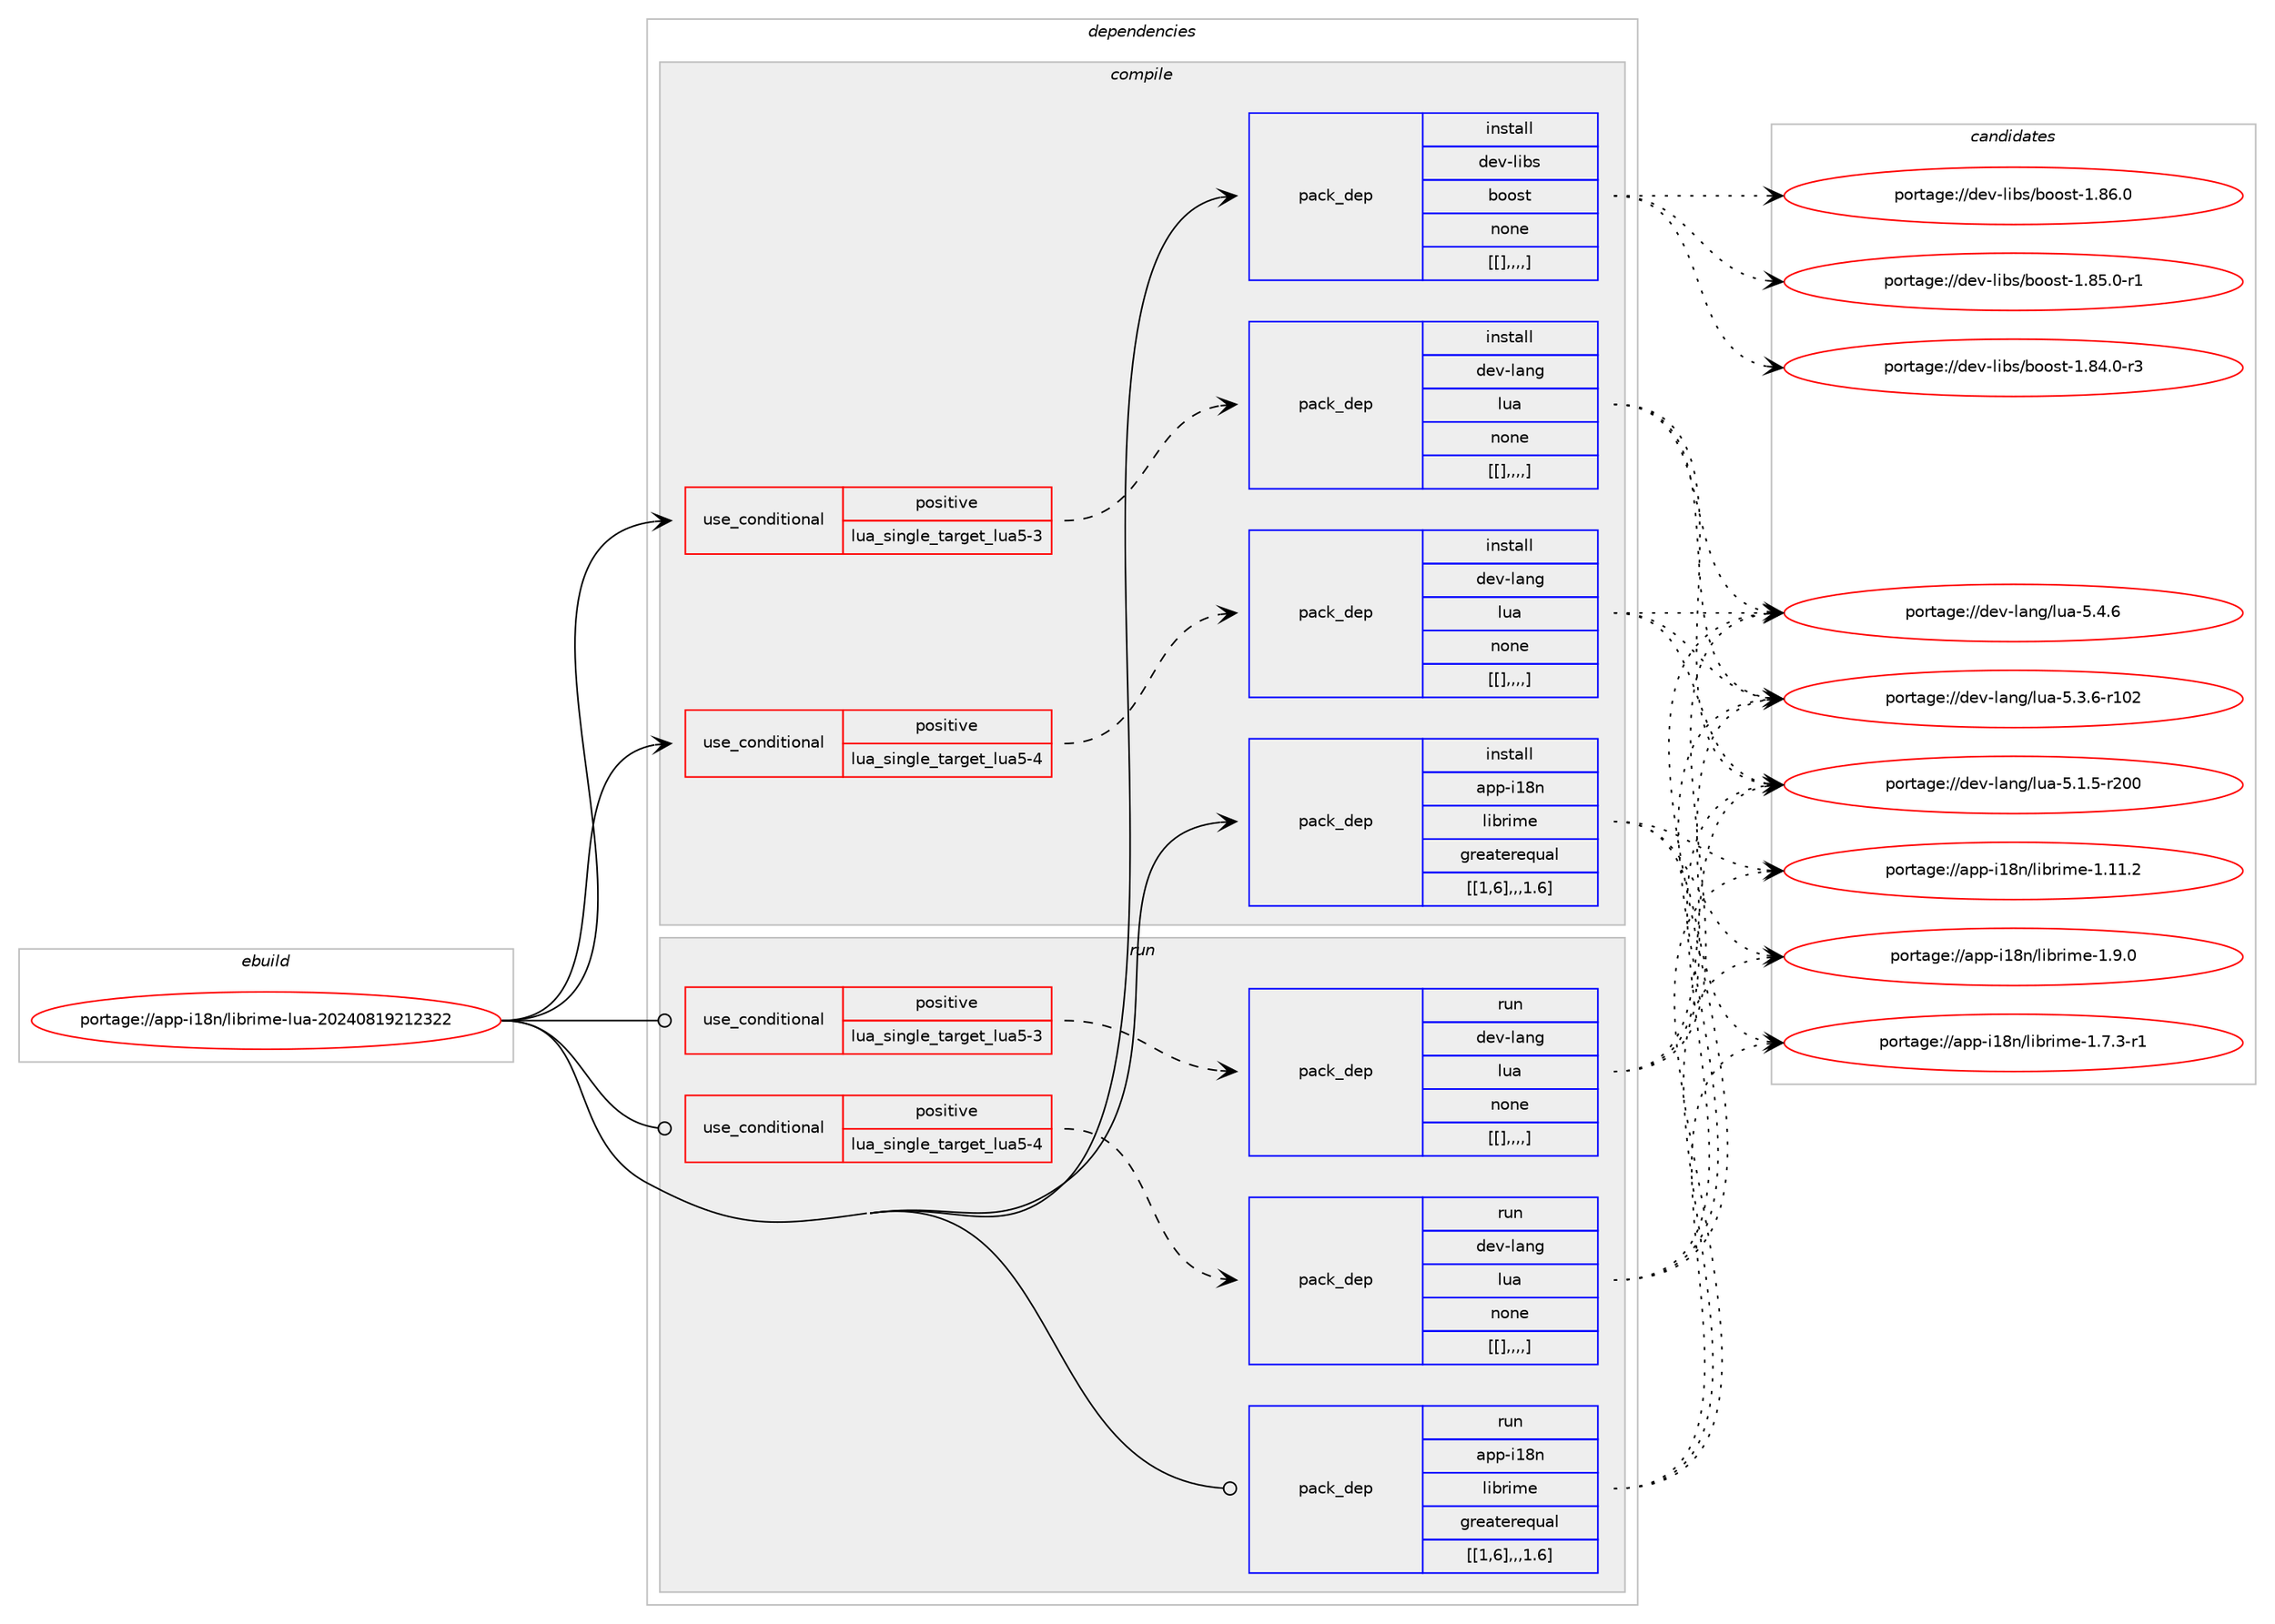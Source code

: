 digraph prolog {

# *************
# Graph options
# *************

newrank=true;
concentrate=true;
compound=true;
graph [rankdir=LR,fontname=Helvetica,fontsize=10,ranksep=1.5];#, ranksep=2.5, nodesep=0.2];
edge  [arrowhead=vee];
node  [fontname=Helvetica,fontsize=10];

# **********
# The ebuild
# **********

subgraph cluster_leftcol {
color=gray;
label=<<i>ebuild</i>>;
id [label="portage://app-i18n/librime-lua-20240819212322", color=red, width=4, href="../app-i18n/librime-lua-20240819212322.svg"];
}

# ****************
# The dependencies
# ****************

subgraph cluster_midcol {
color=gray;
label=<<i>dependencies</i>>;
subgraph cluster_compile {
fillcolor="#eeeeee";
style=filled;
label=<<i>compile</i>>;
subgraph cond11363 {
dependency38634 [label=<<TABLE BORDER="0" CELLBORDER="1" CELLSPACING="0" CELLPADDING="4"><TR><TD ROWSPAN="3" CELLPADDING="10">use_conditional</TD></TR><TR><TD>positive</TD></TR><TR><TD>lua_single_target_lua5-3</TD></TR></TABLE>>, shape=none, color=red];
subgraph pack26898 {
dependency38635 [label=<<TABLE BORDER="0" CELLBORDER="1" CELLSPACING="0" CELLPADDING="4" WIDTH="220"><TR><TD ROWSPAN="6" CELLPADDING="30">pack_dep</TD></TR><TR><TD WIDTH="110">install</TD></TR><TR><TD>dev-lang</TD></TR><TR><TD>lua</TD></TR><TR><TD>none</TD></TR><TR><TD>[[],,,,]</TD></TR></TABLE>>, shape=none, color=blue];
}
dependency38634:e -> dependency38635:w [weight=20,style="dashed",arrowhead="vee"];
}
id:e -> dependency38634:w [weight=20,style="solid",arrowhead="vee"];
subgraph cond11364 {
dependency38636 [label=<<TABLE BORDER="0" CELLBORDER="1" CELLSPACING="0" CELLPADDING="4"><TR><TD ROWSPAN="3" CELLPADDING="10">use_conditional</TD></TR><TR><TD>positive</TD></TR><TR><TD>lua_single_target_lua5-4</TD></TR></TABLE>>, shape=none, color=red];
subgraph pack26899 {
dependency38637 [label=<<TABLE BORDER="0" CELLBORDER="1" CELLSPACING="0" CELLPADDING="4" WIDTH="220"><TR><TD ROWSPAN="6" CELLPADDING="30">pack_dep</TD></TR><TR><TD WIDTH="110">install</TD></TR><TR><TD>dev-lang</TD></TR><TR><TD>lua</TD></TR><TR><TD>none</TD></TR><TR><TD>[[],,,,]</TD></TR></TABLE>>, shape=none, color=blue];
}
dependency38636:e -> dependency38637:w [weight=20,style="dashed",arrowhead="vee"];
}
id:e -> dependency38636:w [weight=20,style="solid",arrowhead="vee"];
subgraph pack26900 {
dependency38638 [label=<<TABLE BORDER="0" CELLBORDER="1" CELLSPACING="0" CELLPADDING="4" WIDTH="220"><TR><TD ROWSPAN="6" CELLPADDING="30">pack_dep</TD></TR><TR><TD WIDTH="110">install</TD></TR><TR><TD>app-i18n</TD></TR><TR><TD>librime</TD></TR><TR><TD>greaterequal</TD></TR><TR><TD>[[1,6],,,1.6]</TD></TR></TABLE>>, shape=none, color=blue];
}
id:e -> dependency38638:w [weight=20,style="solid",arrowhead="vee"];
subgraph pack26901 {
dependency38639 [label=<<TABLE BORDER="0" CELLBORDER="1" CELLSPACING="0" CELLPADDING="4" WIDTH="220"><TR><TD ROWSPAN="6" CELLPADDING="30">pack_dep</TD></TR><TR><TD WIDTH="110">install</TD></TR><TR><TD>dev-libs</TD></TR><TR><TD>boost</TD></TR><TR><TD>none</TD></TR><TR><TD>[[],,,,]</TD></TR></TABLE>>, shape=none, color=blue];
}
id:e -> dependency38639:w [weight=20,style="solid",arrowhead="vee"];
}
subgraph cluster_compileandrun {
fillcolor="#eeeeee";
style=filled;
label=<<i>compile and run</i>>;
}
subgraph cluster_run {
fillcolor="#eeeeee";
style=filled;
label=<<i>run</i>>;
subgraph cond11365 {
dependency38640 [label=<<TABLE BORDER="0" CELLBORDER="1" CELLSPACING="0" CELLPADDING="4"><TR><TD ROWSPAN="3" CELLPADDING="10">use_conditional</TD></TR><TR><TD>positive</TD></TR><TR><TD>lua_single_target_lua5-3</TD></TR></TABLE>>, shape=none, color=red];
subgraph pack26902 {
dependency38641 [label=<<TABLE BORDER="0" CELLBORDER="1" CELLSPACING="0" CELLPADDING="4" WIDTH="220"><TR><TD ROWSPAN="6" CELLPADDING="30">pack_dep</TD></TR><TR><TD WIDTH="110">run</TD></TR><TR><TD>dev-lang</TD></TR><TR><TD>lua</TD></TR><TR><TD>none</TD></TR><TR><TD>[[],,,,]</TD></TR></TABLE>>, shape=none, color=blue];
}
dependency38640:e -> dependency38641:w [weight=20,style="dashed",arrowhead="vee"];
}
id:e -> dependency38640:w [weight=20,style="solid",arrowhead="odot"];
subgraph cond11366 {
dependency38642 [label=<<TABLE BORDER="0" CELLBORDER="1" CELLSPACING="0" CELLPADDING="4"><TR><TD ROWSPAN="3" CELLPADDING="10">use_conditional</TD></TR><TR><TD>positive</TD></TR><TR><TD>lua_single_target_lua5-4</TD></TR></TABLE>>, shape=none, color=red];
subgraph pack26903 {
dependency38643 [label=<<TABLE BORDER="0" CELLBORDER="1" CELLSPACING="0" CELLPADDING="4" WIDTH="220"><TR><TD ROWSPAN="6" CELLPADDING="30">pack_dep</TD></TR><TR><TD WIDTH="110">run</TD></TR><TR><TD>dev-lang</TD></TR><TR><TD>lua</TD></TR><TR><TD>none</TD></TR><TR><TD>[[],,,,]</TD></TR></TABLE>>, shape=none, color=blue];
}
dependency38642:e -> dependency38643:w [weight=20,style="dashed",arrowhead="vee"];
}
id:e -> dependency38642:w [weight=20,style="solid",arrowhead="odot"];
subgraph pack26904 {
dependency38644 [label=<<TABLE BORDER="0" CELLBORDER="1" CELLSPACING="0" CELLPADDING="4" WIDTH="220"><TR><TD ROWSPAN="6" CELLPADDING="30">pack_dep</TD></TR><TR><TD WIDTH="110">run</TD></TR><TR><TD>app-i18n</TD></TR><TR><TD>librime</TD></TR><TR><TD>greaterequal</TD></TR><TR><TD>[[1,6],,,1.6]</TD></TR></TABLE>>, shape=none, color=blue];
}
id:e -> dependency38644:w [weight=20,style="solid",arrowhead="odot"];
}
}

# **************
# The candidates
# **************

subgraph cluster_choices {
rank=same;
color=gray;
label=<<i>candidates</i>>;

subgraph choice26898 {
color=black;
nodesep=1;
choice10010111845108971101034710811797455346524654 [label="portage://dev-lang/lua-5.4.6", color=red, width=4,href="../dev-lang/lua-5.4.6.svg"];
choice1001011184510897110103471081179745534651465445114494850 [label="portage://dev-lang/lua-5.3.6-r102", color=red, width=4,href="../dev-lang/lua-5.3.6-r102.svg"];
choice1001011184510897110103471081179745534649465345114504848 [label="portage://dev-lang/lua-5.1.5-r200", color=red, width=4,href="../dev-lang/lua-5.1.5-r200.svg"];
dependency38635:e -> choice10010111845108971101034710811797455346524654:w [style=dotted,weight="100"];
dependency38635:e -> choice1001011184510897110103471081179745534651465445114494850:w [style=dotted,weight="100"];
dependency38635:e -> choice1001011184510897110103471081179745534649465345114504848:w [style=dotted,weight="100"];
}
subgraph choice26899 {
color=black;
nodesep=1;
choice10010111845108971101034710811797455346524654 [label="portage://dev-lang/lua-5.4.6", color=red, width=4,href="../dev-lang/lua-5.4.6.svg"];
choice1001011184510897110103471081179745534651465445114494850 [label="portage://dev-lang/lua-5.3.6-r102", color=red, width=4,href="../dev-lang/lua-5.3.6-r102.svg"];
choice1001011184510897110103471081179745534649465345114504848 [label="portage://dev-lang/lua-5.1.5-r200", color=red, width=4,href="../dev-lang/lua-5.1.5-r200.svg"];
dependency38637:e -> choice10010111845108971101034710811797455346524654:w [style=dotted,weight="100"];
dependency38637:e -> choice1001011184510897110103471081179745534651465445114494850:w [style=dotted,weight="100"];
dependency38637:e -> choice1001011184510897110103471081179745534649465345114504848:w [style=dotted,weight="100"];
}
subgraph choice26900 {
color=black;
nodesep=1;
choice97112112451054956110471081059811410510910145494649494650 [label="portage://app-i18n/librime-1.11.2", color=red, width=4,href="../app-i18n/librime-1.11.2.svg"];
choice971121124510549561104710810598114105109101454946574648 [label="portage://app-i18n/librime-1.9.0", color=red, width=4,href="../app-i18n/librime-1.9.0.svg"];
choice9711211245105495611047108105981141051091014549465546514511449 [label="portage://app-i18n/librime-1.7.3-r1", color=red, width=4,href="../app-i18n/librime-1.7.3-r1.svg"];
dependency38638:e -> choice97112112451054956110471081059811410510910145494649494650:w [style=dotted,weight="100"];
dependency38638:e -> choice971121124510549561104710810598114105109101454946574648:w [style=dotted,weight="100"];
dependency38638:e -> choice9711211245105495611047108105981141051091014549465546514511449:w [style=dotted,weight="100"];
}
subgraph choice26901 {
color=black;
nodesep=1;
choice1001011184510810598115479811111111511645494656544648 [label="portage://dev-libs/boost-1.86.0", color=red, width=4,href="../dev-libs/boost-1.86.0.svg"];
choice10010111845108105981154798111111115116454946565346484511449 [label="portage://dev-libs/boost-1.85.0-r1", color=red, width=4,href="../dev-libs/boost-1.85.0-r1.svg"];
choice10010111845108105981154798111111115116454946565246484511451 [label="portage://dev-libs/boost-1.84.0-r3", color=red, width=4,href="../dev-libs/boost-1.84.0-r3.svg"];
dependency38639:e -> choice1001011184510810598115479811111111511645494656544648:w [style=dotted,weight="100"];
dependency38639:e -> choice10010111845108105981154798111111115116454946565346484511449:w [style=dotted,weight="100"];
dependency38639:e -> choice10010111845108105981154798111111115116454946565246484511451:w [style=dotted,weight="100"];
}
subgraph choice26902 {
color=black;
nodesep=1;
choice10010111845108971101034710811797455346524654 [label="portage://dev-lang/lua-5.4.6", color=red, width=4,href="../dev-lang/lua-5.4.6.svg"];
choice1001011184510897110103471081179745534651465445114494850 [label="portage://dev-lang/lua-5.3.6-r102", color=red, width=4,href="../dev-lang/lua-5.3.6-r102.svg"];
choice1001011184510897110103471081179745534649465345114504848 [label="portage://dev-lang/lua-5.1.5-r200", color=red, width=4,href="../dev-lang/lua-5.1.5-r200.svg"];
dependency38641:e -> choice10010111845108971101034710811797455346524654:w [style=dotted,weight="100"];
dependency38641:e -> choice1001011184510897110103471081179745534651465445114494850:w [style=dotted,weight="100"];
dependency38641:e -> choice1001011184510897110103471081179745534649465345114504848:w [style=dotted,weight="100"];
}
subgraph choice26903 {
color=black;
nodesep=1;
choice10010111845108971101034710811797455346524654 [label="portage://dev-lang/lua-5.4.6", color=red, width=4,href="../dev-lang/lua-5.4.6.svg"];
choice1001011184510897110103471081179745534651465445114494850 [label="portage://dev-lang/lua-5.3.6-r102", color=red, width=4,href="../dev-lang/lua-5.3.6-r102.svg"];
choice1001011184510897110103471081179745534649465345114504848 [label="portage://dev-lang/lua-5.1.5-r200", color=red, width=4,href="../dev-lang/lua-5.1.5-r200.svg"];
dependency38643:e -> choice10010111845108971101034710811797455346524654:w [style=dotted,weight="100"];
dependency38643:e -> choice1001011184510897110103471081179745534651465445114494850:w [style=dotted,weight="100"];
dependency38643:e -> choice1001011184510897110103471081179745534649465345114504848:w [style=dotted,weight="100"];
}
subgraph choice26904 {
color=black;
nodesep=1;
choice97112112451054956110471081059811410510910145494649494650 [label="portage://app-i18n/librime-1.11.2", color=red, width=4,href="../app-i18n/librime-1.11.2.svg"];
choice971121124510549561104710810598114105109101454946574648 [label="portage://app-i18n/librime-1.9.0", color=red, width=4,href="../app-i18n/librime-1.9.0.svg"];
choice9711211245105495611047108105981141051091014549465546514511449 [label="portage://app-i18n/librime-1.7.3-r1", color=red, width=4,href="../app-i18n/librime-1.7.3-r1.svg"];
dependency38644:e -> choice97112112451054956110471081059811410510910145494649494650:w [style=dotted,weight="100"];
dependency38644:e -> choice971121124510549561104710810598114105109101454946574648:w [style=dotted,weight="100"];
dependency38644:e -> choice9711211245105495611047108105981141051091014549465546514511449:w [style=dotted,weight="100"];
}
}

}
